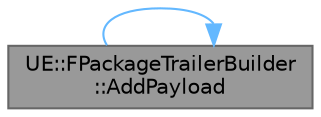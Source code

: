 digraph "UE::FPackageTrailerBuilder::AddPayload"
{
 // INTERACTIVE_SVG=YES
 // LATEX_PDF_SIZE
  bgcolor="transparent";
  edge [fontname=Helvetica,fontsize=10,labelfontname=Helvetica,labelfontsize=10];
  node [fontname=Helvetica,fontsize=10,shape=box,height=0.2,width=0.4];
  rankdir="LR";
  Node1 [id="Node000001",label="UE::FPackageTrailerBuilder\l::AddPayload",height=0.2,width=0.4,color="gray40", fillcolor="grey60", style="filled", fontcolor="black",tooltip="Adds a payload to the builder to be written to the trailer."];
  Node1 -> Node1 [id="edge1_Node000001_Node000001",color="steelblue1",style="solid",tooltip=" "];
}
